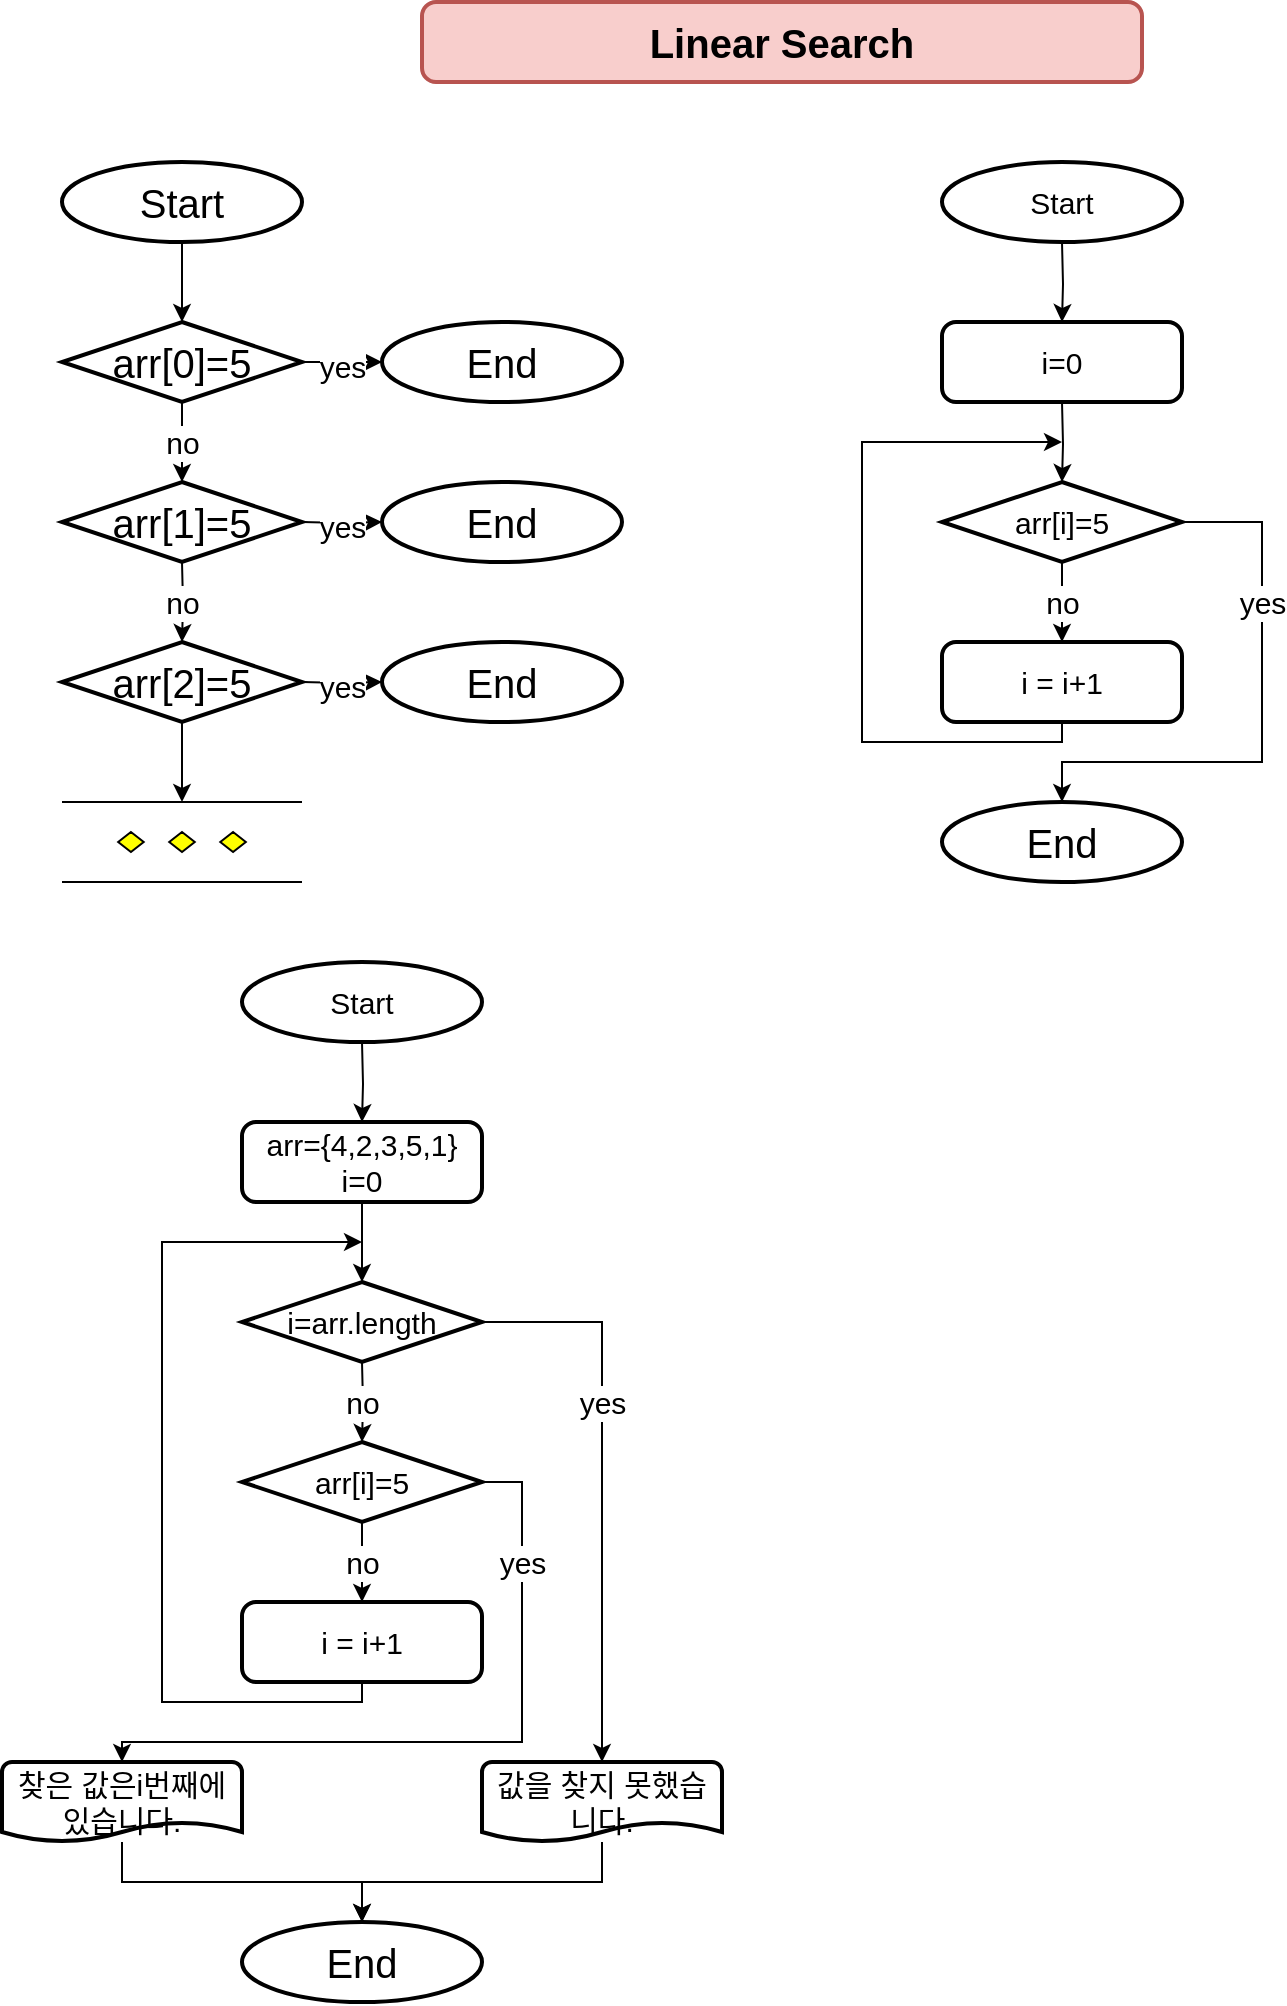 <mxfile version="19.0.3" type="device"><diagram id="_d6W-hKHloUhKbLyADXg" name="Page-1"><mxGraphModel dx="917" dy="720" grid="1" gridSize="10" guides="1" tooltips="1" connect="1" arrows="1" fold="1" page="1" pageScale="1" pageWidth="850" pageHeight="1100" math="0" shadow="0"><root><mxCell id="0"/><mxCell id="1" parent="0"/><mxCell id="8arxMqUuOO2IheLB00we-1" value="&lt;b&gt;&lt;font style=&quot;font-size: 20px;&quot;&gt;Linear Search&lt;/font&gt;&lt;/b&gt;" style="rounded=1;whiteSpace=wrap;html=1;absoluteArcSize=1;arcSize=14;strokeWidth=2;fillColor=#f8cecc;strokeColor=#b85450;" parent="1" vertex="1"><mxGeometry x="260" y="40" width="360" height="40" as="geometry"/></mxCell><mxCell id="8arxMqUuOO2IheLB00we-5" value="" style="edgeStyle=orthogonalEdgeStyle;rounded=0;orthogonalLoop=1;jettySize=auto;html=1;fontSize=20;" parent="1" source="8arxMqUuOO2IheLB00we-2" target="8arxMqUuOO2IheLB00we-3" edge="1"><mxGeometry relative="1" as="geometry"/></mxCell><mxCell id="8arxMqUuOO2IheLB00we-2" value="&lt;font style=&quot;font-size: 20px;&quot;&gt;Start&lt;/font&gt;" style="strokeWidth=2;html=1;shape=mxgraph.flowchart.start_1;whiteSpace=wrap;fontSize=20;" parent="1" vertex="1"><mxGeometry x="80" y="120" width="120" height="40" as="geometry"/></mxCell><mxCell id="8arxMqUuOO2IheLB00we-6" value="&lt;font style=&quot;font-size: 15px;&quot;&gt;yes&lt;/font&gt;" style="edgeStyle=orthogonalEdgeStyle;rounded=0;orthogonalLoop=1;jettySize=auto;html=1;fontSize=20;" parent="1" source="8arxMqUuOO2IheLB00we-3" target="8arxMqUuOO2IheLB00we-4" edge="1"><mxGeometry relative="1" as="geometry"/></mxCell><mxCell id="8arxMqUuOO2IheLB00we-10" value="no" style="edgeStyle=orthogonalEdgeStyle;rounded=0;orthogonalLoop=1;jettySize=auto;html=1;fontSize=15;" parent="1" source="8arxMqUuOO2IheLB00we-3" target="8arxMqUuOO2IheLB00we-7" edge="1"><mxGeometry relative="1" as="geometry"/></mxCell><mxCell id="8arxMqUuOO2IheLB00we-3" value="arr[0]=5" style="strokeWidth=2;html=1;shape=mxgraph.flowchart.decision;whiteSpace=wrap;fontSize=20;" parent="1" vertex="1"><mxGeometry x="80" y="200" width="120" height="40" as="geometry"/></mxCell><mxCell id="8arxMqUuOO2IheLB00we-4" value="&lt;font style=&quot;font-size: 20px;&quot;&gt;End&lt;/font&gt;" style="strokeWidth=2;html=1;shape=mxgraph.flowchart.start_1;whiteSpace=wrap;fontSize=20;" parent="1" vertex="1"><mxGeometry x="240" y="200" width="120" height="40" as="geometry"/></mxCell><mxCell id="8arxMqUuOO2IheLB00we-7" value="arr[1]=5" style="strokeWidth=2;html=1;shape=mxgraph.flowchart.decision;whiteSpace=wrap;fontSize=20;" parent="1" vertex="1"><mxGeometry x="80" y="280" width="120" height="40" as="geometry"/></mxCell><mxCell id="8arxMqUuOO2IheLB00we-11" value="&lt;font style=&quot;font-size: 15px;&quot;&gt;yes&lt;/font&gt;" style="edgeStyle=orthogonalEdgeStyle;rounded=0;orthogonalLoop=1;jettySize=auto;html=1;fontSize=20;" parent="1" target="8arxMqUuOO2IheLB00we-12" edge="1"><mxGeometry relative="1" as="geometry"><mxPoint x="200" y="300" as="sourcePoint"/></mxGeometry></mxCell><mxCell id="8arxMqUuOO2IheLB00we-12" value="&lt;font style=&quot;font-size: 20px;&quot;&gt;End&lt;/font&gt;" style="strokeWidth=2;html=1;shape=mxgraph.flowchart.start_1;whiteSpace=wrap;fontSize=20;" parent="1" vertex="1"><mxGeometry x="240" y="280" width="120" height="40" as="geometry"/></mxCell><mxCell id="8arxMqUuOO2IheLB00we-15" value="no" style="edgeStyle=orthogonalEdgeStyle;rounded=0;orthogonalLoop=1;jettySize=auto;html=1;fontSize=15;" parent="1" target="8arxMqUuOO2IheLB00we-16" edge="1"><mxGeometry relative="1" as="geometry"><mxPoint x="140" y="320" as="sourcePoint"/></mxGeometry></mxCell><mxCell id="8arxMqUuOO2IheLB00we-20" value="" style="edgeStyle=orthogonalEdgeStyle;rounded=0;orthogonalLoop=1;jettySize=auto;html=1;fontSize=15;" parent="1" source="8arxMqUuOO2IheLB00we-16" target="8arxMqUuOO2IheLB00we-19" edge="1"><mxGeometry relative="1" as="geometry"/></mxCell><mxCell id="8arxMqUuOO2IheLB00we-16" value="arr[2]=5" style="strokeWidth=2;html=1;shape=mxgraph.flowchart.decision;whiteSpace=wrap;fontSize=20;" parent="1" vertex="1"><mxGeometry x="80" y="360" width="120" height="40" as="geometry"/></mxCell><mxCell id="8arxMqUuOO2IheLB00we-17" value="&lt;font style=&quot;font-size: 15px;&quot;&gt;yes&lt;/font&gt;" style="edgeStyle=orthogonalEdgeStyle;rounded=0;orthogonalLoop=1;jettySize=auto;html=1;fontSize=20;" parent="1" target="8arxMqUuOO2IheLB00we-18" edge="1"><mxGeometry relative="1" as="geometry"><mxPoint x="200" y="380" as="sourcePoint"/></mxGeometry></mxCell><mxCell id="8arxMqUuOO2IheLB00we-18" value="&lt;font style=&quot;font-size: 20px;&quot;&gt;End&lt;/font&gt;" style="strokeWidth=2;html=1;shape=mxgraph.flowchart.start_1;whiteSpace=wrap;fontSize=20;" parent="1" vertex="1"><mxGeometry x="240" y="360" width="120" height="40" as="geometry"/></mxCell><mxCell id="8arxMqUuOO2IheLB00we-19" value="" style="verticalLabelPosition=bottom;verticalAlign=top;html=1;shape=mxgraph.flowchart.parallel_mode;pointerEvents=1;fontSize=15;" parent="1" vertex="1"><mxGeometry x="80" y="440" width="120" height="40" as="geometry"/></mxCell><mxCell id="8arxMqUuOO2IheLB00we-26" value="" style="edgeStyle=orthogonalEdgeStyle;rounded=0;orthogonalLoop=1;jettySize=auto;html=1;fontSize=15;" parent="1" target="8arxMqUuOO2IheLB00we-24" edge="1"><mxGeometry relative="1" as="geometry"><mxPoint x="580" y="240" as="sourcePoint"/></mxGeometry></mxCell><mxCell id="8arxMqUuOO2IheLB00we-30" value="" style="edgeStyle=orthogonalEdgeStyle;rounded=0;orthogonalLoop=1;jettySize=auto;html=1;fontSize=15;" parent="1" target="8arxMqUuOO2IheLB00we-29" edge="1"><mxGeometry relative="1" as="geometry"><mxPoint x="580" y="160" as="sourcePoint"/></mxGeometry></mxCell><mxCell id="8arxMqUuOO2IheLB00we-27" value="no" style="edgeStyle=orthogonalEdgeStyle;rounded=0;orthogonalLoop=1;jettySize=auto;html=1;fontSize=15;" parent="1" source="8arxMqUuOO2IheLB00we-24" target="8arxMqUuOO2IheLB00we-25" edge="1"><mxGeometry relative="1" as="geometry"/></mxCell><mxCell id="8arxMqUuOO2IheLB00we-33" value="yes" style="edgeStyle=orthogonalEdgeStyle;rounded=0;orthogonalLoop=1;jettySize=auto;html=1;entryX=0.5;entryY=0;entryDx=0;entryDy=0;entryPerimeter=0;fontSize=15;" parent="1" source="8arxMqUuOO2IheLB00we-24" target="8arxMqUuOO2IheLB00we-32" edge="1"><mxGeometry x="-0.429" relative="1" as="geometry"><Array as="points"><mxPoint x="680" y="300"/><mxPoint x="680" y="420"/><mxPoint x="580" y="420"/></Array><mxPoint as="offset"/></mxGeometry></mxCell><mxCell id="8arxMqUuOO2IheLB00we-24" value="arr[i]=5" style="strokeWidth=2;html=1;shape=mxgraph.flowchart.decision;whiteSpace=wrap;fontSize=15;" parent="1" vertex="1"><mxGeometry x="520" y="280" width="120" height="40" as="geometry"/></mxCell><mxCell id="8arxMqUuOO2IheLB00we-28" style="edgeStyle=orthogonalEdgeStyle;rounded=0;orthogonalLoop=1;jettySize=auto;html=1;fontSize=15;" parent="1" source="8arxMqUuOO2IheLB00we-25" edge="1"><mxGeometry relative="1" as="geometry"><mxPoint x="580" y="260" as="targetPoint"/><Array as="points"><mxPoint x="580" y="410"/><mxPoint x="480" y="410"/><mxPoint x="480" y="260"/></Array></mxGeometry></mxCell><mxCell id="8arxMqUuOO2IheLB00we-25" value="i = i+1" style="rounded=1;whiteSpace=wrap;html=1;absoluteArcSize=1;arcSize=14;strokeWidth=2;fontSize=15;" parent="1" vertex="1"><mxGeometry x="520" y="360" width="120" height="40" as="geometry"/></mxCell><mxCell id="8arxMqUuOO2IheLB00we-29" value="i=0" style="rounded=1;whiteSpace=wrap;html=1;absoluteArcSize=1;arcSize=14;strokeWidth=2;fontSize=15;" parent="1" vertex="1"><mxGeometry x="520" y="200" width="120" height="40" as="geometry"/></mxCell><mxCell id="8arxMqUuOO2IheLB00we-31" value="Start" style="strokeWidth=2;html=1;shape=mxgraph.flowchart.start_1;whiteSpace=wrap;fontSize=15;" parent="1" vertex="1"><mxGeometry x="520" y="120" width="120" height="40" as="geometry"/></mxCell><mxCell id="8arxMqUuOO2IheLB00we-32" value="End" style="strokeWidth=2;html=1;shape=mxgraph.flowchart.start_1;whiteSpace=wrap;fontSize=20;" parent="1" vertex="1"><mxGeometry x="520" y="440" width="120" height="40" as="geometry"/></mxCell><mxCell id="8arxMqUuOO2IheLB00we-34" value="no" style="edgeStyle=orthogonalEdgeStyle;rounded=0;orthogonalLoop=1;jettySize=auto;html=1;fontSize=15;" parent="1" target="8arxMqUuOO2IheLB00we-38" edge="1"><mxGeometry relative="1" as="geometry"><mxPoint x="230" y="720" as="sourcePoint"/></mxGeometry></mxCell><mxCell id="8arxMqUuOO2IheLB00we-35" value="" style="edgeStyle=orthogonalEdgeStyle;rounded=0;orthogonalLoop=1;jettySize=auto;html=1;fontSize=15;" parent="1" target="8arxMqUuOO2IheLB00we-41" edge="1"><mxGeometry relative="1" as="geometry"><mxPoint x="230" y="560" as="sourcePoint"/></mxGeometry></mxCell><mxCell id="8arxMqUuOO2IheLB00we-36" value="no" style="edgeStyle=orthogonalEdgeStyle;rounded=0;orthogonalLoop=1;jettySize=auto;html=1;fontSize=15;" parent="1" source="8arxMqUuOO2IheLB00we-38" target="8arxMqUuOO2IheLB00we-40" edge="1"><mxGeometry relative="1" as="geometry"/></mxCell><mxCell id="8arxMqUuOO2IheLB00we-37" value="yes" style="edgeStyle=orthogonalEdgeStyle;rounded=0;orthogonalLoop=1;jettySize=auto;html=1;entryX=0.5;entryY=0;entryDx=0;entryDy=0;entryPerimeter=0;fontSize=15;" parent="1" source="8arxMqUuOO2IheLB00we-38" target="8arxMqUuOO2IheLB00we-50" edge="1"><mxGeometry x="-0.667" relative="1" as="geometry"><Array as="points"><mxPoint x="310" y="780"/><mxPoint x="310" y="910"/><mxPoint x="110" y="910"/></Array><mxPoint as="offset"/><mxPoint x="230" y="920" as="targetPoint"/></mxGeometry></mxCell><mxCell id="8arxMqUuOO2IheLB00we-38" value="arr[i]=5" style="strokeWidth=2;html=1;shape=mxgraph.flowchart.decision;whiteSpace=wrap;fontSize=15;" parent="1" vertex="1"><mxGeometry x="170" y="760" width="120" height="40" as="geometry"/></mxCell><mxCell id="8arxMqUuOO2IheLB00we-39" style="edgeStyle=orthogonalEdgeStyle;rounded=0;orthogonalLoop=1;jettySize=auto;html=1;fontSize=15;" parent="1" source="8arxMqUuOO2IheLB00we-40" edge="1"><mxGeometry relative="1" as="geometry"><mxPoint x="230" y="660" as="targetPoint"/><Array as="points"><mxPoint x="230" y="890"/><mxPoint x="130" y="890"/><mxPoint x="130" y="660"/></Array></mxGeometry></mxCell><mxCell id="8arxMqUuOO2IheLB00we-40" value="i = i+1" style="rounded=1;whiteSpace=wrap;html=1;absoluteArcSize=1;arcSize=14;strokeWidth=2;fontSize=15;" parent="1" vertex="1"><mxGeometry x="170" y="840" width="120" height="40" as="geometry"/></mxCell><mxCell id="8arxMqUuOO2IheLB00we-45" value="" style="edgeStyle=orthogonalEdgeStyle;rounded=0;orthogonalLoop=1;jettySize=auto;html=1;fontSize=15;" parent="1" source="8arxMqUuOO2IheLB00we-41" target="8arxMqUuOO2IheLB00we-44" edge="1"><mxGeometry relative="1" as="geometry"/></mxCell><mxCell id="8arxMqUuOO2IheLB00we-41" value="arr={4,2,3,5,1}&lt;br&gt;i=0" style="rounded=1;whiteSpace=wrap;html=1;absoluteArcSize=1;arcSize=14;strokeWidth=2;fontSize=15;" parent="1" vertex="1"><mxGeometry x="170" y="600" width="120" height="40" as="geometry"/></mxCell><mxCell id="8arxMqUuOO2IheLB00we-42" value="Start" style="strokeWidth=2;html=1;shape=mxgraph.flowchart.start_1;whiteSpace=wrap;fontSize=15;" parent="1" vertex="1"><mxGeometry x="170" y="520" width="120" height="40" as="geometry"/></mxCell><mxCell id="8arxMqUuOO2IheLB00we-48" value="yes" style="edgeStyle=orthogonalEdgeStyle;rounded=0;orthogonalLoop=1;jettySize=auto;html=1;entryX=0.5;entryY=0;entryDx=0;entryDy=0;entryPerimeter=0;fontSize=15;" parent="1" source="8arxMqUuOO2IheLB00we-44" target="8arxMqUuOO2IheLB00we-52" edge="1"><mxGeometry x="-0.286" relative="1" as="geometry"><mxPoint x="230" y="920" as="targetPoint"/><Array as="points"><mxPoint x="350" y="700"/></Array><mxPoint as="offset"/></mxGeometry></mxCell><mxCell id="8arxMqUuOO2IheLB00we-44" value="i=arr.length" style="strokeWidth=2;html=1;shape=mxgraph.flowchart.decision;whiteSpace=wrap;fontSize=15;" parent="1" vertex="1"><mxGeometry x="170" y="680" width="120" height="40" as="geometry"/></mxCell><mxCell id="8arxMqUuOO2IheLB00we-49" value="End" style="strokeWidth=2;html=1;shape=mxgraph.flowchart.start_1;whiteSpace=wrap;fontSize=20;" parent="1" vertex="1"><mxGeometry x="170" y="1000" width="120" height="40" as="geometry"/></mxCell><mxCell id="8arxMqUuOO2IheLB00we-51" value="" style="edgeStyle=orthogonalEdgeStyle;rounded=0;orthogonalLoop=1;jettySize=auto;html=1;fontSize=15;" parent="1" source="8arxMqUuOO2IheLB00we-50" target="8arxMqUuOO2IheLB00we-49" edge="1"><mxGeometry relative="1" as="geometry"/></mxCell><mxCell id="8arxMqUuOO2IheLB00we-50" value="찾은 값은i번째에 있습니다." style="strokeWidth=2;html=1;shape=mxgraph.flowchart.document2;whiteSpace=wrap;size=0.25;fontSize=15;" parent="1" vertex="1"><mxGeometry x="50" y="920" width="120" height="40" as="geometry"/></mxCell><mxCell id="8arxMqUuOO2IheLB00we-54" style="edgeStyle=orthogonalEdgeStyle;rounded=0;orthogonalLoop=1;jettySize=auto;html=1;fontSize=15;" parent="1" source="8arxMqUuOO2IheLB00we-52" edge="1"><mxGeometry relative="1" as="geometry"><mxPoint x="230" y="1000" as="targetPoint"/><Array as="points"><mxPoint x="350" y="980"/><mxPoint x="230" y="980"/></Array></mxGeometry></mxCell><mxCell id="8arxMqUuOO2IheLB00we-52" value="값을 찾지 못했습니다." style="strokeWidth=2;html=1;shape=mxgraph.flowchart.document2;whiteSpace=wrap;size=0.25;fontSize=15;" parent="1" vertex="1"><mxGeometry x="290" y="920" width="120" height="40" as="geometry"/></mxCell></root></mxGraphModel></diagram></mxfile>